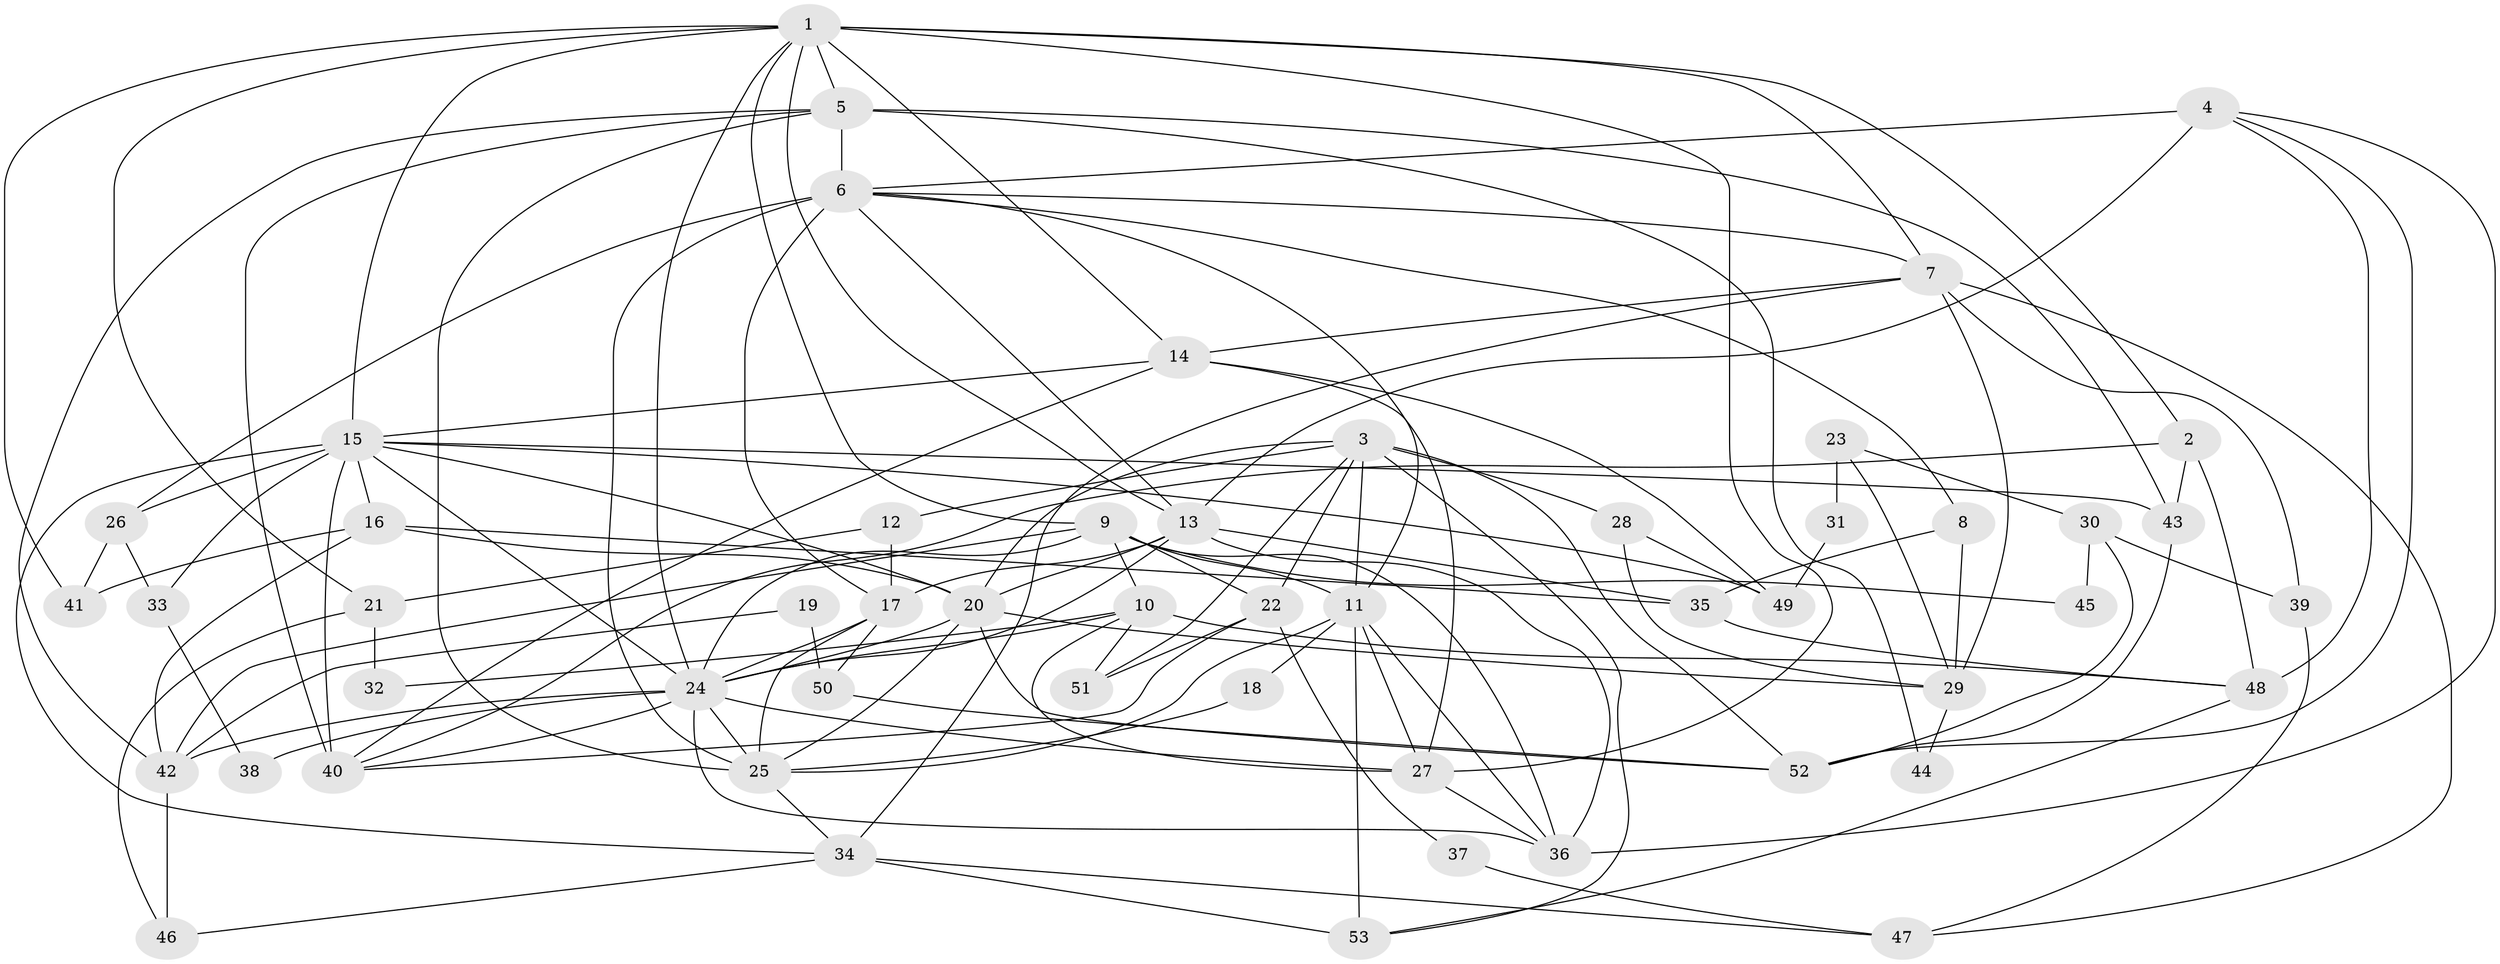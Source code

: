 // original degree distribution, {9: 0.009433962264150943, 3: 0.3113207547169811, 2: 0.11320754716981132, 4: 0.24528301886792453, 5: 0.1792452830188679, 6: 0.11320754716981132, 7: 0.02830188679245283}
// Generated by graph-tools (version 1.1) at 2025/51/03/04/25 22:51:01]
// undirected, 53 vertices, 134 edges
graph export_dot {
  node [color=gray90,style=filled];
  1;
  2;
  3;
  4;
  5;
  6;
  7;
  8;
  9;
  10;
  11;
  12;
  13;
  14;
  15;
  16;
  17;
  18;
  19;
  20;
  21;
  22;
  23;
  24;
  25;
  26;
  27;
  28;
  29;
  30;
  31;
  32;
  33;
  34;
  35;
  36;
  37;
  38;
  39;
  40;
  41;
  42;
  43;
  44;
  45;
  46;
  47;
  48;
  49;
  50;
  51;
  52;
  53;
  1 -- 2 [weight=1.0];
  1 -- 5 [weight=1.0];
  1 -- 7 [weight=1.0];
  1 -- 9 [weight=1.0];
  1 -- 13 [weight=1.0];
  1 -- 14 [weight=1.0];
  1 -- 15 [weight=1.0];
  1 -- 21 [weight=1.0];
  1 -- 24 [weight=1.0];
  1 -- 27 [weight=2.0];
  1 -- 41 [weight=1.0];
  2 -- 40 [weight=1.0];
  2 -- 43 [weight=1.0];
  2 -- 48 [weight=1.0];
  3 -- 11 [weight=1.0];
  3 -- 12 [weight=1.0];
  3 -- 20 [weight=2.0];
  3 -- 22 [weight=1.0];
  3 -- 28 [weight=1.0];
  3 -- 51 [weight=1.0];
  3 -- 52 [weight=1.0];
  3 -- 53 [weight=1.0];
  4 -- 6 [weight=1.0];
  4 -- 13 [weight=2.0];
  4 -- 36 [weight=1.0];
  4 -- 48 [weight=1.0];
  4 -- 52 [weight=1.0];
  5 -- 6 [weight=1.0];
  5 -- 25 [weight=1.0];
  5 -- 40 [weight=2.0];
  5 -- 42 [weight=1.0];
  5 -- 43 [weight=1.0];
  5 -- 44 [weight=1.0];
  6 -- 7 [weight=1.0];
  6 -- 8 [weight=1.0];
  6 -- 11 [weight=1.0];
  6 -- 13 [weight=1.0];
  6 -- 17 [weight=2.0];
  6 -- 25 [weight=4.0];
  6 -- 26 [weight=1.0];
  7 -- 14 [weight=1.0];
  7 -- 29 [weight=1.0];
  7 -- 34 [weight=1.0];
  7 -- 39 [weight=1.0];
  7 -- 47 [weight=1.0];
  8 -- 29 [weight=1.0];
  8 -- 35 [weight=1.0];
  9 -- 10 [weight=2.0];
  9 -- 11 [weight=1.0];
  9 -- 22 [weight=1.0];
  9 -- 24 [weight=1.0];
  9 -- 36 [weight=1.0];
  9 -- 42 [weight=1.0];
  9 -- 45 [weight=1.0];
  10 -- 24 [weight=2.0];
  10 -- 27 [weight=1.0];
  10 -- 32 [weight=2.0];
  10 -- 48 [weight=1.0];
  10 -- 51 [weight=1.0];
  11 -- 18 [weight=2.0];
  11 -- 25 [weight=1.0];
  11 -- 27 [weight=2.0];
  11 -- 36 [weight=1.0];
  11 -- 53 [weight=2.0];
  12 -- 17 [weight=1.0];
  12 -- 21 [weight=1.0];
  13 -- 17 [weight=1.0];
  13 -- 20 [weight=1.0];
  13 -- 24 [weight=1.0];
  13 -- 35 [weight=1.0];
  13 -- 36 [weight=2.0];
  14 -- 15 [weight=1.0];
  14 -- 27 [weight=1.0];
  14 -- 40 [weight=1.0];
  14 -- 49 [weight=1.0];
  15 -- 16 [weight=1.0];
  15 -- 20 [weight=1.0];
  15 -- 24 [weight=1.0];
  15 -- 26 [weight=1.0];
  15 -- 33 [weight=1.0];
  15 -- 34 [weight=1.0];
  15 -- 40 [weight=3.0];
  15 -- 43 [weight=1.0];
  15 -- 49 [weight=1.0];
  16 -- 20 [weight=1.0];
  16 -- 35 [weight=1.0];
  16 -- 41 [weight=1.0];
  16 -- 42 [weight=1.0];
  17 -- 24 [weight=4.0];
  17 -- 25 [weight=1.0];
  17 -- 50 [weight=1.0];
  18 -- 25 [weight=1.0];
  19 -- 42 [weight=1.0];
  19 -- 50 [weight=1.0];
  20 -- 24 [weight=1.0];
  20 -- 25 [weight=3.0];
  20 -- 29 [weight=1.0];
  20 -- 52 [weight=1.0];
  21 -- 32 [weight=2.0];
  21 -- 46 [weight=1.0];
  22 -- 37 [weight=1.0];
  22 -- 40 [weight=1.0];
  22 -- 51 [weight=1.0];
  23 -- 29 [weight=1.0];
  23 -- 30 [weight=1.0];
  23 -- 31 [weight=1.0];
  24 -- 25 [weight=1.0];
  24 -- 27 [weight=1.0];
  24 -- 36 [weight=2.0];
  24 -- 38 [weight=1.0];
  24 -- 40 [weight=1.0];
  24 -- 42 [weight=1.0];
  25 -- 34 [weight=1.0];
  26 -- 33 [weight=1.0];
  26 -- 41 [weight=1.0];
  27 -- 36 [weight=1.0];
  28 -- 29 [weight=1.0];
  28 -- 49 [weight=1.0];
  29 -- 44 [weight=1.0];
  30 -- 39 [weight=1.0];
  30 -- 45 [weight=1.0];
  30 -- 52 [weight=1.0];
  31 -- 49 [weight=1.0];
  33 -- 38 [weight=1.0];
  34 -- 46 [weight=1.0];
  34 -- 47 [weight=1.0];
  34 -- 53 [weight=1.0];
  35 -- 48 [weight=1.0];
  37 -- 47 [weight=1.0];
  39 -- 47 [weight=1.0];
  42 -- 46 [weight=1.0];
  43 -- 52 [weight=1.0];
  48 -- 53 [weight=1.0];
  50 -- 52 [weight=1.0];
}
